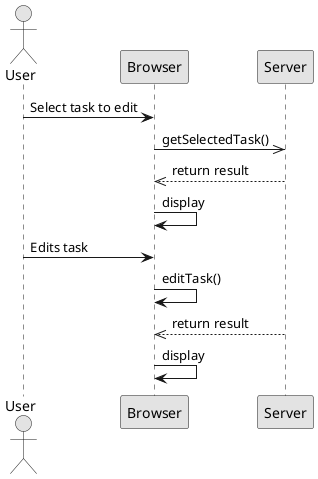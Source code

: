 @startuml  analysis.png
skinparam handwritten false
skinparam monochrome true
skinparam packageStyle rect
skinparam defaultFontName FG Virgil
skinparam shadowing false

actor User

User -> Browser : Select task to edit 
Browser ->> Server : getSelectedTask()

Server -->> Browser : return result

Browser -> Browser : display

User -> Browser : Edits task

Browser -> Browser : editTask()

Server -->> Browser : return result

Browser -> Browser : display

@enduml